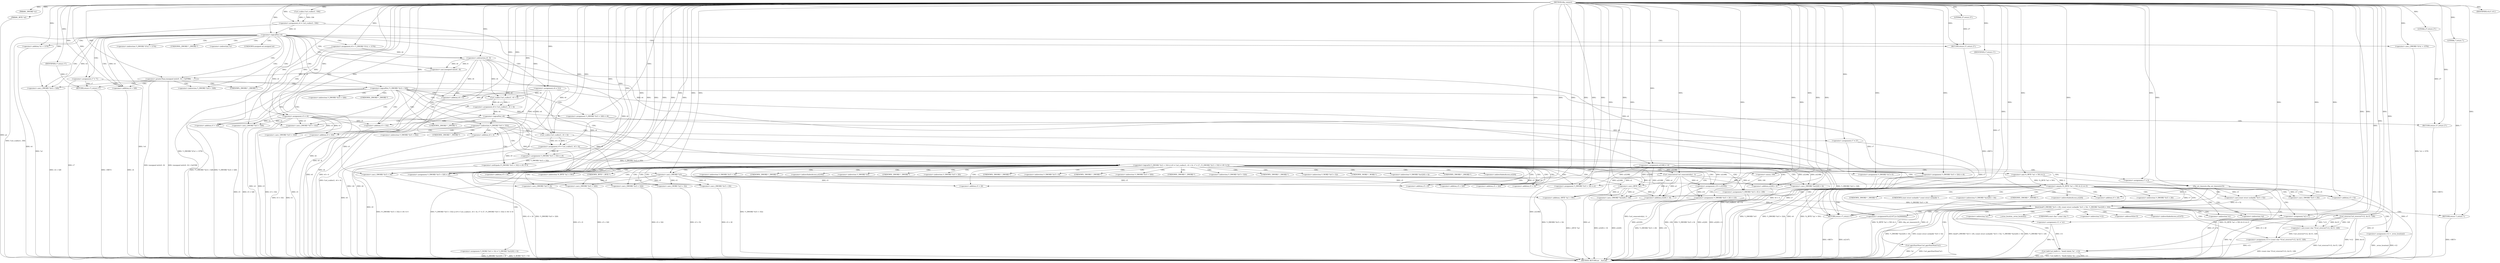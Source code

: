 digraph tftp_connect {  
"1000112" [label = "(METHOD,tftp_connect)" ]
"1000381" [label = "(METHOD_RETURN,int __fastcall)" ]
"1000113" [label = "(PARAM,_DWORD *a1)" ]
"1000114" [label = "(PARAM,_BYTE *a2)" ]
"1000127" [label = "(<operator>.assignment,v4 = Curl_ccalloc(1, 336))" ]
"1000129" [label = "(Curl_ccalloc,Curl_ccalloc(1, 336))" ]
"1000132" [label = "(<operator>.assignment,a1[188] = v4)" ]
"1000138" [label = "(<operator>.logicalNot,!v4)" ]
"1000140" [label = "(RETURN,return 27;,return 27;)" ]
"1000141" [label = "(LITERAL,27,return 27;)" ]
"1000142" [label = "(<operator>.assignment,v5 = v4)" ]
"1000145" [label = "(<operator>.assignment,v6 = *(_DWORD *)(*a1 + 1576))" ]
"1000148" [label = "(<operator>.cast,(_DWORD *)(*a1 + 1576))" ]
"1000150" [label = "(<operator>.addition,*a1 + 1576)" ]
"1000155" [label = "(IDENTIFIER,v6,if ( v6 ))" ]
"1000157" [label = "(<operator>.assignment,v7 = 71)" ]
"1000161" [label = "(<operator>.greaterThan,(unsigned int)(v6 - 8) > 0xFFB0)" ]
"1000162" [label = "(<operator>.cast,(unsigned int)(v6 - 8))" ]
"1000164" [label = "(<operator>.subtraction,v6 - 8)" ]
"1000168" [label = "(RETURN,return v7;,return v7;)" ]
"1000169" [label = "(IDENTIFIER,v7,return v7;)" ]
"1000172" [label = "(<operator>.assignment,v6 = 512)" ]
"1000176" [label = "(<operator>.logicalNot,!*(_DWORD *)(v4 + 328))" ]
"1000178" [label = "(<operator>.cast,(_DWORD *)(v4 + 328))" ]
"1000180" [label = "(<operator>.addition,v4 + 328)" ]
"1000184" [label = "(<operator>.assignment,v8 = Curl_ccalloc(1, v6 + 4))" ]
"1000186" [label = "(Curl_ccalloc,Curl_ccalloc(1, v6 + 4))" ]
"1000188" [label = "(<operator>.addition,v6 + 4)" ]
"1000191" [label = "(<operator>.assignment,*(_DWORD *)(v5 + 328) = v8)" ]
"1000193" [label = "(<operator>.cast,(_DWORD *)(v5 + 328))" ]
"1000195" [label = "(<operator>.addition,v5 + 328)" ]
"1000200" [label = "(<operator>.logicalNot,!v8)" ]
"1000202" [label = "(RETURN,return 27;,return 27;)" ]
"1000203" [label = "(LITERAL,27,return 27;)" ]
"1000205" [label = "(<operator>.logicalOr,*(_DWORD *)(v5 + 332) || (v9 = Curl_ccalloc(1, v6 + 4), v7 = 27, (*(_DWORD *)(v5 + 332) = v9) != 0))" ]
"1000207" [label = "(<operator>.cast,(_DWORD *)(v5 + 332))" ]
"1000209" [label = "(<operator>.addition,v5 + 332)" ]
"1000213" [label = "(<operator>.assignment,v9 = Curl_ccalloc(1, v6 + 4))" ]
"1000215" [label = "(Curl_ccalloc,Curl_ccalloc(1, v6 + 4))" ]
"1000217" [label = "(<operator>.addition,v6 + 4)" ]
"1000221" [label = "(<operator>.assignment,v7 = 27)" ]
"1000224" [label = "(<operator>.notEquals,(*(_DWORD *)(v5 + 332) = v9) != 0)" ]
"1000225" [label = "(<operator>.assignment,*(_DWORD *)(v5 + 332) = v9)" ]
"1000227" [label = "(<operator>.cast,(_DWORD *)(v5 + 332))" ]
"1000229" [label = "(<operator>.addition,v5 + 332)" ]
"1000235" [label = "(Curl_conncontrol,Curl_conncontrol(a1, 1))" ]
"1000238" [label = "(<operator>.assignment,*(_DWORD *)(v5 + 16) = a1)" ]
"1000240" [label = "(<operator>.cast,(_DWORD *)(v5 + 16))" ]
"1000242" [label = "(<operator>.addition,v5 + 16)" ]
"1000246" [label = "(<operator>.assignment,v7 = 0)" ]
"1000249" [label = "(<operator>.assignment,v10 = a1[105])" ]
"1000254" [label = "(<operator>.assignment,*(_DWORD *)v5 = 0)" ]
"1000256" [label = "(<operator>.cast,(_DWORD *)v5)" ]
"1000260" [label = "(<operator>.assignment,*(_DWORD *)(v5 + 20) = v10)" ]
"1000262" [label = "(<operator>.cast,(_DWORD *)(v5 + 20))" ]
"1000264" [label = "(<operator>.addition,v5 + 20)" ]
"1000268" [label = "(<operator>.assignment,*(_DWORD *)(v5 + 8) = -100)" ]
"1000270" [label = "(<operator>.cast,(_DWORD *)(v5 + 8))" ]
"1000272" [label = "(<operator>.addition,v5 + 8)" ]
"1000275" [label = "(<operator>.minus,-100)" ]
"1000277" [label = "(<operator>.assignment,*(_DWORD *)(v5 + 320) = v6)" ]
"1000279" [label = "(<operator>.cast,(_DWORD *)(v5 + 320))" ]
"1000281" [label = "(<operator>.addition,v5 + 320)" ]
"1000285" [label = "(<operator>.assignment,*(_DWORD *)(v5 + 324) = v6)" ]
"1000287" [label = "(<operator>.cast,(_DWORD *)(v5 + 324))" ]
"1000289" [label = "(<operator>.addition,v5 + 324)" ]
"1000293" [label = "(<operator>.assignment,*(_WORD *)(v5 + 52) = *(_DWORD *)(a1[20] + 4))" ]
"1000295" [label = "(<operator>.cast,(_WORD *)(v5 + 52))" ]
"1000297" [label = "(<operator>.addition,v5 + 52)" ]
"1000301" [label = "(<operator>.cast,(_DWORD *)(a1[20] + 4))" ]
"1000303" [label = "(<operator>.addition,a1[20] + 4)" ]
"1000308" [label = "(tftp_set_timeouts,tftp_set_timeouts(v5))" ]
"1000311" [label = "(<operator>.equals,(*((_BYTE *)a1 + 591) & 2) == 0)" ]
"1000312" [label = "(<operator>.and,*((_BYTE *)a1 + 591) & 2)" ]
"1000314" [label = "(<operator>.addition,(_BYTE *)a1 + 591)" ]
"1000315" [label = "(<operator>.cast,(_BYTE *)a1)" ]
"1000323" [label = "(bind,bind(*(_DWORD *)(v5 + 20), (const struct sockaddr *)(v5 + 52), *(_DWORD *)(a1[20] + 16)))" ]
"1000325" [label = "(<operator>.cast,(_DWORD *)(v5 + 20))" ]
"1000327" [label = "(<operator>.addition,v5 + 20)" ]
"1000330" [label = "(<operator>.cast,(const struct sockaddr *)(v5 + 52))" ]
"1000332" [label = "(<operator>.addition,v5 + 52)" ]
"1000336" [label = "(<operator>.cast,(_DWORD *)(a1[20] + 16))" ]
"1000338" [label = "(<operator>.addition,a1[20] + 16)" ]
"1000344" [label = "(<operator>.assignment,v11 = *a1)" ]
"1000348" [label = "(<operator>.assignment,v12 = _errno_location())" ]
"1000351" [label = "(<operator>.assignment,v13 = (const char *)Curl_strerror(*v12, &v15, 128))" ]
"1000353" [label = "(<operator>.cast,(const char *)Curl_strerror(*v12, &v15, 128))" ]
"1000355" [label = "(Curl_strerror,Curl_strerror(*v12, &v15, 128))" ]
"1000361" [label = "(Curl_failf,Curl_failf(v11, \"bind() failed; %s\", v13))" ]
"1000365" [label = "(RETURN,return 7;,return 7;)" ]
"1000366" [label = "(LITERAL,7,return 7;)" ]
"1000367" [label = "(<operators>.assignmentOr,a1[147] |= 0x2000000u)" ]
"1000372" [label = "(Curl_pgrsStartNow,Curl_pgrsStartNow(*a1))" ]
"1000375" [label = "(<operator>.assignment,*a2 = 1)" ]
"1000379" [label = "(RETURN,return v7;,return v7;)" ]
"1000380" [label = "(IDENTIFIER,v7,return v7;)" ]
"1000147" [label = "(<operator>.indirection,*(_DWORD *)(*a1 + 1576))" ]
"1000149" [label = "(UNKNOWN,_DWORD *,_DWORD *)" ]
"1000151" [label = "(<operator>.indirection,*a1)" ]
"1000163" [label = "(UNKNOWN,unsigned int,unsigned int)" ]
"1000177" [label = "(<operator>.indirection,*(_DWORD *)(v4 + 328))" ]
"1000179" [label = "(UNKNOWN,_DWORD *,_DWORD *)" ]
"1000192" [label = "(<operator>.indirection,*(_DWORD *)(v5 + 328))" ]
"1000194" [label = "(UNKNOWN,_DWORD *,_DWORD *)" ]
"1000206" [label = "(<operator>.indirection,*(_DWORD *)(v5 + 332))" ]
"1000208" [label = "(UNKNOWN,_DWORD *,_DWORD *)" ]
"1000226" [label = "(<operator>.indirection,*(_DWORD *)(v5 + 332))" ]
"1000228" [label = "(UNKNOWN,_DWORD *,_DWORD *)" ]
"1000239" [label = "(<operator>.indirection,*(_DWORD *)(v5 + 16))" ]
"1000241" [label = "(UNKNOWN,_DWORD *,_DWORD *)" ]
"1000251" [label = "(<operator>.indirectIndexAccess,a1[105])" ]
"1000255" [label = "(<operator>.indirection,*(_DWORD *)v5)" ]
"1000257" [label = "(UNKNOWN,_DWORD *,_DWORD *)" ]
"1000261" [label = "(<operator>.indirection,*(_DWORD *)(v5 + 20))" ]
"1000263" [label = "(UNKNOWN,_DWORD *,_DWORD *)" ]
"1000269" [label = "(<operator>.indirection,*(_DWORD *)(v5 + 8))" ]
"1000271" [label = "(UNKNOWN,_DWORD *,_DWORD *)" ]
"1000278" [label = "(<operator>.indirection,*(_DWORD *)(v5 + 320))" ]
"1000280" [label = "(UNKNOWN,_DWORD *,_DWORD *)" ]
"1000286" [label = "(<operator>.indirection,*(_DWORD *)(v5 + 324))" ]
"1000288" [label = "(UNKNOWN,_DWORD *,_DWORD *)" ]
"1000294" [label = "(<operator>.indirection,*(_WORD *)(v5 + 52))" ]
"1000296" [label = "(UNKNOWN,_WORD *,_WORD *)" ]
"1000300" [label = "(<operator>.indirection,*(_DWORD *)(a1[20] + 4))" ]
"1000302" [label = "(UNKNOWN,_DWORD *,_DWORD *)" ]
"1000304" [label = "(<operator>.indirectIndexAccess,a1[20])" ]
"1000313" [label = "(<operator>.indirection,*((_BYTE *)a1 + 591))" ]
"1000316" [label = "(UNKNOWN,_BYTE *,_BYTE *)" ]
"1000324" [label = "(<operator>.indirection,*(_DWORD *)(v5 + 20))" ]
"1000326" [label = "(UNKNOWN,_DWORD *,_DWORD *)" ]
"1000331" [label = "(UNKNOWN,const struct sockaddr *,const struct sockaddr *)" ]
"1000335" [label = "(<operator>.indirection,*(_DWORD *)(a1[20] + 16))" ]
"1000337" [label = "(UNKNOWN,_DWORD *,_DWORD *)" ]
"1000339" [label = "(<operator>.indirectIndexAccess,a1[20])" ]
"1000346" [label = "(<operator>.indirection,*a1)" ]
"1000350" [label = "(_errno_location,_errno_location())" ]
"1000354" [label = "(UNKNOWN,const char *,const char *)" ]
"1000356" [label = "(<operator>.indirection,*v12)" ]
"1000358" [label = "(<operator>.addressOf,&v15)" ]
"1000368" [label = "(<operator>.indirectIndexAccess,a1[147])" ]
"1000373" [label = "(<operator>.indirection,*a1)" ]
"1000376" [label = "(<operator>.indirection,*a2)" ]
  "1000202" -> "1000381"  [ label = "DDG: <RET>"] 
  "1000365" -> "1000381"  [ label = "DDG: <RET>"] 
  "1000114" -> "1000381"  [ label = "DDG: a2"] 
  "1000287" -> "1000381"  [ label = "DDG: v5 + 324"] 
  "1000325" -> "1000381"  [ label = "DDG: v5 + 20"] 
  "1000180" -> "1000381"  [ label = "DDG: v4"] 
  "1000293" -> "1000381"  [ label = "DDG: *(_WORD *)(v5 + 52)"] 
  "1000162" -> "1000381"  [ label = "DDG: v6 - 8"] 
  "1000142" -> "1000381"  [ label = "DDG: v4"] 
  "1000161" -> "1000381"  [ label = "DDG: (unsigned int)(v6 - 8) > 0xFFB0"] 
  "1000260" -> "1000381"  [ label = "DDG: v10"] 
  "1000217" -> "1000381"  [ label = "DDG: v6"] 
  "1000142" -> "1000381"  [ label = "DDG: v5"] 
  "1000205" -> "1000381"  [ label = "DDG: *(_DWORD *)(v5 + 332) || (v9 = Curl_ccalloc(1, v6 + 4), v7 = 27, (*(_DWORD *)(v5 + 332) = v9) != 0)"] 
  "1000200" -> "1000381"  [ label = "DDG: !v8"] 
  "1000323" -> "1000381"  [ label = "DDG: *(_DWORD *)(a1[20] + 16)"] 
  "1000138" -> "1000381"  [ label = "DDG: v4"] 
  "1000188" -> "1000381"  [ label = "DDG: v6"] 
  "1000238" -> "1000381"  [ label = "DDG: *(_DWORD *)(v5 + 16)"] 
  "1000323" -> "1000381"  [ label = "DDG: (const struct sockaddr *)(v5 + 52)"] 
  "1000351" -> "1000381"  [ label = "DDG: (const char *)Curl_strerror(*v12, &v15, 128)"] 
  "1000268" -> "1000381"  [ label = "DDG: *(_DWORD *)(v5 + 8)"] 
  "1000308" -> "1000381"  [ label = "DDG: tftp_set_timeouts(v5)"] 
  "1000229" -> "1000381"  [ label = "DDG: v5"] 
  "1000323" -> "1000381"  [ label = "DDG: bind(*(_DWORD *)(v5 + 20), (const struct sockaddr *)(v5 + 52), *(_DWORD *)(a1[20] + 16))"] 
  "1000361" -> "1000381"  [ label = "DDG: v13"] 
  "1000312" -> "1000381"  [ label = "DDG: *((_BYTE *)a1 + 591)"] 
  "1000215" -> "1000381"  [ label = "DDG: v6 + 4"] 
  "1000227" -> "1000381"  [ label = "DDG: v5 + 332"] 
  "1000353" -> "1000381"  [ label = "DDG: Curl_strerror(*v12, &v15, 128)"] 
  "1000375" -> "1000381"  [ label = "DDG: *a2"] 
  "1000355" -> "1000381"  [ label = "DDG: *v12"] 
  "1000270" -> "1000381"  [ label = "DDG: v5 + 8"] 
  "1000367" -> "1000381"  [ label = "DDG: a1[147]"] 
  "1000132" -> "1000381"  [ label = "DDG: a1[188]"] 
  "1000285" -> "1000381"  [ label = "DDG: v6"] 
  "1000224" -> "1000381"  [ label = "DDG: (*(_DWORD *)(v5 + 332) = v9) != 0"] 
  "1000148" -> "1000381"  [ label = "DDG: *a1 + 1576"] 
  "1000178" -> "1000381"  [ label = "DDG: v4 + 328"] 
  "1000145" -> "1000381"  [ label = "DDG: *(_DWORD *)(*a1 + 1576)"] 
  "1000157" -> "1000381"  [ label = "DDG: v7"] 
  "1000246" -> "1000381"  [ label = "DDG: v7"] 
  "1000213" -> "1000381"  [ label = "DDG: Curl_ccalloc(1, v6 + 4)"] 
  "1000303" -> "1000381"  [ label = "DDG: a1[20]"] 
  "1000348" -> "1000381"  [ label = "DDG: _errno_location()"] 
  "1000344" -> "1000381"  [ label = "DDG: *a1"] 
  "1000138" -> "1000381"  [ label = "DDG: !v4"] 
  "1000225" -> "1000381"  [ label = "DDG: v9"] 
  "1000254" -> "1000381"  [ label = "DDG: *(_DWORD *)v5"] 
  "1000361" -> "1000381"  [ label = "DDG: Curl_failf(v11, \"bind() failed; %s\", v13)"] 
  "1000221" -> "1000381"  [ label = "DDG: v7"] 
  "1000268" -> "1000381"  [ label = "DDG: -100"] 
  "1000260" -> "1000381"  [ label = "DDG: *(_DWORD *)(v5 + 20)"] 
  "1000285" -> "1000381"  [ label = "DDG: *(_DWORD *)(v5 + 324)"] 
  "1000301" -> "1000381"  [ label = "DDG: a1[20] + 4"] 
  "1000311" -> "1000381"  [ label = "DDG: (*((_BYTE *)a1 + 591) & 2) == 0"] 
  "1000372" -> "1000381"  [ label = "DDG: Curl_pgrsStartNow(*a1)"] 
  "1000315" -> "1000381"  [ label = "DDG: a1"] 
  "1000330" -> "1000381"  [ label = "DDG: v5 + 52"] 
  "1000348" -> "1000381"  [ label = "DDG: v12"] 
  "1000207" -> "1000381"  [ label = "DDG: v5 + 332"] 
  "1000186" -> "1000381"  [ label = "DDG: v6 + 4"] 
  "1000314" -> "1000381"  [ label = "DDG: (_BYTE *)a1"] 
  "1000279" -> "1000381"  [ label = "DDG: v5 + 320"] 
  "1000191" -> "1000381"  [ label = "DDG: *(_DWORD *)(v5 + 328)"] 
  "1000293" -> "1000381"  [ label = "DDG: *(_DWORD *)(a1[20] + 4)"] 
  "1000200" -> "1000381"  [ label = "DDG: v8"] 
  "1000205" -> "1000381"  [ label = "DDG: *(_DWORD *)(v5 + 332)"] 
  "1000176" -> "1000381"  [ label = "DDG: *(_DWORD *)(v4 + 328)"] 
  "1000240" -> "1000381"  [ label = "DDG: v5 + 16"] 
  "1000176" -> "1000381"  [ label = "DDG: !*(_DWORD *)(v4 + 328)"] 
  "1000195" -> "1000381"  [ label = "DDG: v5"] 
  "1000338" -> "1000381"  [ label = "DDG: a1[20]"] 
  "1000277" -> "1000381"  [ label = "DDG: *(_DWORD *)(v5 + 320)"] 
  "1000262" -> "1000381"  [ label = "DDG: v5 + 20"] 
  "1000172" -> "1000381"  [ label = "DDG: v6"] 
  "1000127" -> "1000381"  [ label = "DDG: Curl_ccalloc(1, 336)"] 
  "1000209" -> "1000381"  [ label = "DDG: v5"] 
  "1000308" -> "1000381"  [ label = "DDG: v5"] 
  "1000193" -> "1000381"  [ label = "DDG: v5 + 328"] 
  "1000372" -> "1000381"  [ label = "DDG: *a1"] 
  "1000295" -> "1000381"  [ label = "DDG: v5 + 52"] 
  "1000323" -> "1000381"  [ label = "DDG: *(_DWORD *)(v5 + 20)"] 
  "1000336" -> "1000381"  [ label = "DDG: a1[20] + 16"] 
  "1000355" -> "1000381"  [ label = "DDG: &v15"] 
  "1000311" -> "1000381"  [ label = "DDG: *((_BYTE *)a1 + 591) & 2"] 
  "1000361" -> "1000381"  [ label = "DDG: v11"] 
  "1000164" -> "1000381"  [ label = "DDG: v6"] 
  "1000161" -> "1000381"  [ label = "DDG: (unsigned int)(v6 - 8)"] 
  "1000150" -> "1000381"  [ label = "DDG: *a1"] 
  "1000184" -> "1000381"  [ label = "DDG: Curl_ccalloc(1, v6 + 4)"] 
  "1000235" -> "1000381"  [ label = "DDG: Curl_conncontrol(a1, 1)"] 
  "1000249" -> "1000381"  [ label = "DDG: a1[105]"] 
  "1000332" -> "1000381"  [ label = "DDG: v5"] 
  "1000140" -> "1000381"  [ label = "DDG: <RET>"] 
  "1000168" -> "1000381"  [ label = "DDG: <RET>"] 
  "1000379" -> "1000381"  [ label = "DDG: <RET>"] 
  "1000112" -> "1000113"  [ label = "DDG: "] 
  "1000112" -> "1000114"  [ label = "DDG: "] 
  "1000129" -> "1000127"  [ label = "DDG: 1"] 
  "1000129" -> "1000127"  [ label = "DDG: 336"] 
  "1000112" -> "1000127"  [ label = "DDG: "] 
  "1000112" -> "1000129"  [ label = "DDG: "] 
  "1000127" -> "1000132"  [ label = "DDG: v4"] 
  "1000112" -> "1000132"  [ label = "DDG: "] 
  "1000112" -> "1000138"  [ label = "DDG: "] 
  "1000127" -> "1000138"  [ label = "DDG: v4"] 
  "1000141" -> "1000140"  [ label = "DDG: 27"] 
  "1000112" -> "1000140"  [ label = "DDG: "] 
  "1000112" -> "1000141"  [ label = "DDG: "] 
  "1000138" -> "1000142"  [ label = "DDG: v4"] 
  "1000112" -> "1000142"  [ label = "DDG: "] 
  "1000112" -> "1000145"  [ label = "DDG: "] 
  "1000112" -> "1000148"  [ label = "DDG: "] 
  "1000112" -> "1000150"  [ label = "DDG: "] 
  "1000112" -> "1000155"  [ label = "DDG: "] 
  "1000112" -> "1000157"  [ label = "DDG: "] 
  "1000162" -> "1000161"  [ label = "DDG: v6 - 8"] 
  "1000164" -> "1000162"  [ label = "DDG: v6"] 
  "1000164" -> "1000162"  [ label = "DDG: 8"] 
  "1000145" -> "1000164"  [ label = "DDG: v6"] 
  "1000112" -> "1000164"  [ label = "DDG: "] 
  "1000112" -> "1000161"  [ label = "DDG: "] 
  "1000169" -> "1000168"  [ label = "DDG: v7"] 
  "1000157" -> "1000168"  [ label = "DDG: v7"] 
  "1000112" -> "1000169"  [ label = "DDG: "] 
  "1000112" -> "1000172"  [ label = "DDG: "] 
  "1000112" -> "1000178"  [ label = "DDG: "] 
  "1000138" -> "1000178"  [ label = "DDG: v4"] 
  "1000112" -> "1000180"  [ label = "DDG: "] 
  "1000138" -> "1000180"  [ label = "DDG: v4"] 
  "1000186" -> "1000184"  [ label = "DDG: 1"] 
  "1000186" -> "1000184"  [ label = "DDG: v6 + 4"] 
  "1000112" -> "1000184"  [ label = "DDG: "] 
  "1000112" -> "1000186"  [ label = "DDG: "] 
  "1000172" -> "1000186"  [ label = "DDG: v6"] 
  "1000164" -> "1000186"  [ label = "DDG: v6"] 
  "1000172" -> "1000188"  [ label = "DDG: v6"] 
  "1000164" -> "1000188"  [ label = "DDG: v6"] 
  "1000112" -> "1000188"  [ label = "DDG: "] 
  "1000184" -> "1000191"  [ label = "DDG: v8"] 
  "1000112" -> "1000191"  [ label = "DDG: "] 
  "1000142" -> "1000193"  [ label = "DDG: v5"] 
  "1000112" -> "1000193"  [ label = "DDG: "] 
  "1000142" -> "1000195"  [ label = "DDG: v5"] 
  "1000112" -> "1000195"  [ label = "DDG: "] 
  "1000112" -> "1000200"  [ label = "DDG: "] 
  "1000184" -> "1000200"  [ label = "DDG: v8"] 
  "1000203" -> "1000202"  [ label = "DDG: 27"] 
  "1000112" -> "1000202"  [ label = "DDG: "] 
  "1000112" -> "1000203"  [ label = "DDG: "] 
  "1000225" -> "1000205"  [ label = "DDG: *(_DWORD *)(v5 + 332)"] 
  "1000142" -> "1000207"  [ label = "DDG: v5"] 
  "1000112" -> "1000207"  [ label = "DDG: "] 
  "1000142" -> "1000209"  [ label = "DDG: v5"] 
  "1000112" -> "1000209"  [ label = "DDG: "] 
  "1000215" -> "1000213"  [ label = "DDG: 1"] 
  "1000215" -> "1000213"  [ label = "DDG: v6 + 4"] 
  "1000112" -> "1000213"  [ label = "DDG: "] 
  "1000112" -> "1000215"  [ label = "DDG: "] 
  "1000172" -> "1000215"  [ label = "DDG: v6"] 
  "1000164" -> "1000215"  [ label = "DDG: v6"] 
  "1000172" -> "1000217"  [ label = "DDG: v6"] 
  "1000164" -> "1000217"  [ label = "DDG: v6"] 
  "1000112" -> "1000217"  [ label = "DDG: "] 
  "1000112" -> "1000221"  [ label = "DDG: "] 
  "1000225" -> "1000224"  [ label = "DDG: *(_DWORD *)(v5 + 332)"] 
  "1000213" -> "1000224"  [ label = "DDG: v9"] 
  "1000112" -> "1000224"  [ label = "DDG: "] 
  "1000112" -> "1000227"  [ label = "DDG: "] 
  "1000142" -> "1000227"  [ label = "DDG: v5"] 
  "1000112" -> "1000229"  [ label = "DDG: "] 
  "1000142" -> "1000229"  [ label = "DDG: v5"] 
  "1000213" -> "1000225"  [ label = "DDG: v9"] 
  "1000112" -> "1000225"  [ label = "DDG: "] 
  "1000132" -> "1000235"  [ label = "DDG: a1[188]"] 
  "1000112" -> "1000235"  [ label = "DDG: "] 
  "1000132" -> "1000238"  [ label = "DDG: a1[188]"] 
  "1000235" -> "1000238"  [ label = "DDG: a1"] 
  "1000112" -> "1000238"  [ label = "DDG: "] 
  "1000112" -> "1000240"  [ label = "DDG: "] 
  "1000142" -> "1000240"  [ label = "DDG: v5"] 
  "1000112" -> "1000242"  [ label = "DDG: "] 
  "1000142" -> "1000242"  [ label = "DDG: v5"] 
  "1000112" -> "1000246"  [ label = "DDG: "] 
  "1000132" -> "1000249"  [ label = "DDG: a1[188]"] 
  "1000235" -> "1000249"  [ label = "DDG: a1"] 
  "1000112" -> "1000249"  [ label = "DDG: "] 
  "1000112" -> "1000254"  [ label = "DDG: "] 
  "1000112" -> "1000256"  [ label = "DDG: "] 
  "1000142" -> "1000256"  [ label = "DDG: v5"] 
  "1000249" -> "1000260"  [ label = "DDG: v10"] 
  "1000112" -> "1000260"  [ label = "DDG: "] 
  "1000256" -> "1000262"  [ label = "DDG: v5"] 
  "1000112" -> "1000262"  [ label = "DDG: "] 
  "1000256" -> "1000264"  [ label = "DDG: v5"] 
  "1000112" -> "1000264"  [ label = "DDG: "] 
  "1000275" -> "1000268"  [ label = "DDG: 100"] 
  "1000112" -> "1000270"  [ label = "DDG: "] 
  "1000256" -> "1000270"  [ label = "DDG: v5"] 
  "1000112" -> "1000272"  [ label = "DDG: "] 
  "1000256" -> "1000272"  [ label = "DDG: v5"] 
  "1000112" -> "1000275"  [ label = "DDG: "] 
  "1000172" -> "1000277"  [ label = "DDG: v6"] 
  "1000164" -> "1000277"  [ label = "DDG: v6"] 
  "1000112" -> "1000277"  [ label = "DDG: "] 
  "1000112" -> "1000279"  [ label = "DDG: "] 
  "1000256" -> "1000279"  [ label = "DDG: v5"] 
  "1000112" -> "1000281"  [ label = "DDG: "] 
  "1000256" -> "1000281"  [ label = "DDG: v5"] 
  "1000112" -> "1000285"  [ label = "DDG: "] 
  "1000172" -> "1000285"  [ label = "DDG: v6"] 
  "1000164" -> "1000285"  [ label = "DDG: v6"] 
  "1000112" -> "1000287"  [ label = "DDG: "] 
  "1000256" -> "1000287"  [ label = "DDG: v5"] 
  "1000112" -> "1000289"  [ label = "DDG: "] 
  "1000256" -> "1000289"  [ label = "DDG: v5"] 
  "1000112" -> "1000295"  [ label = "DDG: "] 
  "1000256" -> "1000295"  [ label = "DDG: v5"] 
  "1000112" -> "1000297"  [ label = "DDG: "] 
  "1000256" -> "1000297"  [ label = "DDG: v5"] 
  "1000132" -> "1000301"  [ label = "DDG: a1[188]"] 
  "1000235" -> "1000301"  [ label = "DDG: a1"] 
  "1000112" -> "1000301"  [ label = "DDG: "] 
  "1000132" -> "1000303"  [ label = "DDG: a1[188]"] 
  "1000235" -> "1000303"  [ label = "DDG: a1"] 
  "1000112" -> "1000303"  [ label = "DDG: "] 
  "1000112" -> "1000308"  [ label = "DDG: "] 
  "1000256" -> "1000308"  [ label = "DDG: v5"] 
  "1000312" -> "1000311"  [ label = "DDG: *((_BYTE *)a1 + 591)"] 
  "1000312" -> "1000311"  [ label = "DDG: 2"] 
  "1000315" -> "1000314"  [ label = "DDG: a1"] 
  "1000132" -> "1000315"  [ label = "DDG: a1[188]"] 
  "1000112" -> "1000315"  [ label = "DDG: "] 
  "1000235" -> "1000315"  [ label = "DDG: a1"] 
  "1000112" -> "1000314"  [ label = "DDG: "] 
  "1000112" -> "1000312"  [ label = "DDG: "] 
  "1000112" -> "1000311"  [ label = "DDG: "] 
  "1000260" -> "1000323"  [ label = "DDG: *(_DWORD *)(v5 + 20)"] 
  "1000308" -> "1000325"  [ label = "DDG: v5"] 
  "1000112" -> "1000325"  [ label = "DDG: "] 
  "1000308" -> "1000327"  [ label = "DDG: v5"] 
  "1000112" -> "1000327"  [ label = "DDG: "] 
  "1000330" -> "1000323"  [ label = "DDG: v5 + 52"] 
  "1000112" -> "1000330"  [ label = "DDG: "] 
  "1000308" -> "1000330"  [ label = "DDG: v5"] 
  "1000112" -> "1000332"  [ label = "DDG: "] 
  "1000308" -> "1000332"  [ label = "DDG: v5"] 
  "1000315" -> "1000336"  [ label = "DDG: a1"] 
  "1000132" -> "1000336"  [ label = "DDG: a1[188]"] 
  "1000235" -> "1000336"  [ label = "DDG: a1"] 
  "1000112" -> "1000336"  [ label = "DDG: "] 
  "1000315" -> "1000338"  [ label = "DDG: a1"] 
  "1000132" -> "1000338"  [ label = "DDG: a1[188]"] 
  "1000235" -> "1000338"  [ label = "DDG: a1"] 
  "1000112" -> "1000338"  [ label = "DDG: "] 
  "1000112" -> "1000344"  [ label = "DDG: "] 
  "1000112" -> "1000348"  [ label = "DDG: "] 
  "1000353" -> "1000351"  [ label = "DDG: Curl_strerror(*v12, &v15, 128)"] 
  "1000112" -> "1000351"  [ label = "DDG: "] 
  "1000355" -> "1000353"  [ label = "DDG: *v12"] 
  "1000355" -> "1000353"  [ label = "DDG: &v15"] 
  "1000355" -> "1000353"  [ label = "DDG: 128"] 
  "1000112" -> "1000355"  [ label = "DDG: "] 
  "1000344" -> "1000361"  [ label = "DDG: v11"] 
  "1000112" -> "1000361"  [ label = "DDG: "] 
  "1000351" -> "1000361"  [ label = "DDG: v13"] 
  "1000366" -> "1000365"  [ label = "DDG: 7"] 
  "1000112" -> "1000365"  [ label = "DDG: "] 
  "1000112" -> "1000366"  [ label = "DDG: "] 
  "1000112" -> "1000367"  [ label = "DDG: "] 
  "1000315" -> "1000367"  [ label = "DDG: a1"] 
  "1000112" -> "1000375"  [ label = "DDG: "] 
  "1000380" -> "1000379"  [ label = "DDG: v7"] 
  "1000221" -> "1000379"  [ label = "DDG: v7"] 
  "1000157" -> "1000379"  [ label = "DDG: v7"] 
  "1000246" -> "1000379"  [ label = "DDG: v7"] 
  "1000112" -> "1000380"  [ label = "DDG: "] 
  "1000138" -> "1000142"  [ label = "CDG: "] 
  "1000138" -> "1000140"  [ label = "CDG: "] 
  "1000138" -> "1000151"  [ label = "CDG: "] 
  "1000138" -> "1000150"  [ label = "CDG: "] 
  "1000138" -> "1000149"  [ label = "CDG: "] 
  "1000138" -> "1000148"  [ label = "CDG: "] 
  "1000138" -> "1000147"  [ label = "CDG: "] 
  "1000138" -> "1000145"  [ label = "CDG: "] 
  "1000138" -> "1000157"  [ label = "CDG: "] 
  "1000138" -> "1000176"  [ label = "CDG: "] 
  "1000138" -> "1000172"  [ label = "CDG: "] 
  "1000138" -> "1000164"  [ label = "CDG: "] 
  "1000138" -> "1000163"  [ label = "CDG: "] 
  "1000138" -> "1000162"  [ label = "CDG: "] 
  "1000138" -> "1000161"  [ label = "CDG: "] 
  "1000138" -> "1000180"  [ label = "CDG: "] 
  "1000138" -> "1000179"  [ label = "CDG: "] 
  "1000138" -> "1000178"  [ label = "CDG: "] 
  "1000138" -> "1000177"  [ label = "CDG: "] 
  "1000161" -> "1000176"  [ label = "CDG: "] 
  "1000161" -> "1000168"  [ label = "CDG: "] 
  "1000161" -> "1000180"  [ label = "CDG: "] 
  "1000161" -> "1000179"  [ label = "CDG: "] 
  "1000161" -> "1000178"  [ label = "CDG: "] 
  "1000161" -> "1000177"  [ label = "CDG: "] 
  "1000176" -> "1000192"  [ label = "CDG: "] 
  "1000176" -> "1000191"  [ label = "CDG: "] 
  "1000176" -> "1000188"  [ label = "CDG: "] 
  "1000176" -> "1000186"  [ label = "CDG: "] 
  "1000176" -> "1000184"  [ label = "CDG: "] 
  "1000176" -> "1000208"  [ label = "CDG: "] 
  "1000176" -> "1000207"  [ label = "CDG: "] 
  "1000176" -> "1000206"  [ label = "CDG: "] 
  "1000176" -> "1000205"  [ label = "CDG: "] 
  "1000176" -> "1000200"  [ label = "CDG: "] 
  "1000176" -> "1000195"  [ label = "CDG: "] 
  "1000176" -> "1000194"  [ label = "CDG: "] 
  "1000176" -> "1000193"  [ label = "CDG: "] 
  "1000176" -> "1000209"  [ label = "CDG: "] 
  "1000200" -> "1000208"  [ label = "CDG: "] 
  "1000200" -> "1000207"  [ label = "CDG: "] 
  "1000200" -> "1000206"  [ label = "CDG: "] 
  "1000200" -> "1000205"  [ label = "CDG: "] 
  "1000200" -> "1000202"  [ label = "CDG: "] 
  "1000200" -> "1000209"  [ label = "CDG: "] 
  "1000205" -> "1000240"  [ label = "CDG: "] 
  "1000205" -> "1000239"  [ label = "CDG: "] 
  "1000205" -> "1000238"  [ label = "CDG: "] 
  "1000205" -> "1000235"  [ label = "CDG: "] 
  "1000205" -> "1000256"  [ label = "CDG: "] 
  "1000205" -> "1000255"  [ label = "CDG: "] 
  "1000205" -> "1000254"  [ label = "CDG: "] 
  "1000205" -> "1000251"  [ label = "CDG: "] 
  "1000205" -> "1000249"  [ label = "CDG: "] 
  "1000205" -> "1000246"  [ label = "CDG: "] 
  "1000205" -> "1000242"  [ label = "CDG: "] 
  "1000205" -> "1000241"  [ label = "CDG: "] 
  "1000205" -> "1000272"  [ label = "CDG: "] 
  "1000205" -> "1000271"  [ label = "CDG: "] 
  "1000205" -> "1000270"  [ label = "CDG: "] 
  "1000205" -> "1000269"  [ label = "CDG: "] 
  "1000205" -> "1000268"  [ label = "CDG: "] 
  "1000205" -> "1000264"  [ label = "CDG: "] 
  "1000205" -> "1000263"  [ label = "CDG: "] 
  "1000205" -> "1000262"  [ label = "CDG: "] 
  "1000205" -> "1000261"  [ label = "CDG: "] 
  "1000205" -> "1000260"  [ label = "CDG: "] 
  "1000205" -> "1000257"  [ label = "CDG: "] 
  "1000205" -> "1000288"  [ label = "CDG: "] 
  "1000205" -> "1000287"  [ label = "CDG: "] 
  "1000205" -> "1000286"  [ label = "CDG: "] 
  "1000205" -> "1000285"  [ label = "CDG: "] 
  "1000205" -> "1000281"  [ label = "CDG: "] 
  "1000205" -> "1000280"  [ label = "CDG: "] 
  "1000205" -> "1000279"  [ label = "CDG: "] 
  "1000205" -> "1000278"  [ label = "CDG: "] 
  "1000205" -> "1000277"  [ label = "CDG: "] 
  "1000205" -> "1000275"  [ label = "CDG: "] 
  "1000205" -> "1000304"  [ label = "CDG: "] 
  "1000205" -> "1000303"  [ label = "CDG: "] 
  "1000205" -> "1000302"  [ label = "CDG: "] 
  "1000205" -> "1000301"  [ label = "CDG: "] 
  "1000205" -> "1000300"  [ label = "CDG: "] 
  "1000205" -> "1000297"  [ label = "CDG: "] 
  "1000205" -> "1000296"  [ label = "CDG: "] 
  "1000205" -> "1000295"  [ label = "CDG: "] 
  "1000205" -> "1000294"  [ label = "CDG: "] 
  "1000205" -> "1000293"  [ label = "CDG: "] 
  "1000205" -> "1000289"  [ label = "CDG: "] 
  "1000205" -> "1000316"  [ label = "CDG: "] 
  "1000205" -> "1000315"  [ label = "CDG: "] 
  "1000205" -> "1000314"  [ label = "CDG: "] 
  "1000205" -> "1000313"  [ label = "CDG: "] 
  "1000205" -> "1000312"  [ label = "CDG: "] 
  "1000205" -> "1000311"  [ label = "CDG: "] 
  "1000205" -> "1000308"  [ label = "CDG: "] 
  "1000205" -> "1000379"  [ label = "CDG: "] 
  "1000206" -> "1000224"  [ label = "CDG: "] 
  "1000206" -> "1000221"  [ label = "CDG: "] 
  "1000206" -> "1000217"  [ label = "CDG: "] 
  "1000206" -> "1000215"  [ label = "CDG: "] 
  "1000206" -> "1000213"  [ label = "CDG: "] 
  "1000206" -> "1000229"  [ label = "CDG: "] 
  "1000206" -> "1000228"  [ label = "CDG: "] 
  "1000206" -> "1000227"  [ label = "CDG: "] 
  "1000206" -> "1000226"  [ label = "CDG: "] 
  "1000206" -> "1000225"  [ label = "CDG: "] 
  "1000311" -> "1000336"  [ label = "CDG: "] 
  "1000311" -> "1000335"  [ label = "CDG: "] 
  "1000311" -> "1000332"  [ label = "CDG: "] 
  "1000311" -> "1000331"  [ label = "CDG: "] 
  "1000311" -> "1000330"  [ label = "CDG: "] 
  "1000311" -> "1000327"  [ label = "CDG: "] 
  "1000311" -> "1000326"  [ label = "CDG: "] 
  "1000311" -> "1000325"  [ label = "CDG: "] 
  "1000311" -> "1000324"  [ label = "CDG: "] 
  "1000311" -> "1000323"  [ label = "CDG: "] 
  "1000311" -> "1000339"  [ label = "CDG: "] 
  "1000311" -> "1000338"  [ label = "CDG: "] 
  "1000311" -> "1000337"  [ label = "CDG: "] 
  "1000311" -> "1000379"  [ label = "CDG: "] 
  "1000311" -> "1000376"  [ label = "CDG: "] 
  "1000311" -> "1000375"  [ label = "CDG: "] 
  "1000311" -> "1000373"  [ label = "CDG: "] 
  "1000311" -> "1000372"  [ label = "CDG: "] 
  "1000323" -> "1000351"  [ label = "CDG: "] 
  "1000323" -> "1000350"  [ label = "CDG: "] 
  "1000323" -> "1000348"  [ label = "CDG: "] 
  "1000323" -> "1000346"  [ label = "CDG: "] 
  "1000323" -> "1000344"  [ label = "CDG: "] 
  "1000323" -> "1000368"  [ label = "CDG: "] 
  "1000323" -> "1000367"  [ label = "CDG: "] 
  "1000323" -> "1000365"  [ label = "CDG: "] 
  "1000323" -> "1000361"  [ label = "CDG: "] 
  "1000323" -> "1000358"  [ label = "CDG: "] 
  "1000323" -> "1000356"  [ label = "CDG: "] 
  "1000323" -> "1000355"  [ label = "CDG: "] 
  "1000323" -> "1000354"  [ label = "CDG: "] 
  "1000323" -> "1000353"  [ label = "CDG: "] 
  "1000323" -> "1000379"  [ label = "CDG: "] 
  "1000323" -> "1000376"  [ label = "CDG: "] 
  "1000323" -> "1000375"  [ label = "CDG: "] 
  "1000323" -> "1000373"  [ label = "CDG: "] 
  "1000323" -> "1000372"  [ label = "CDG: "] 
}
